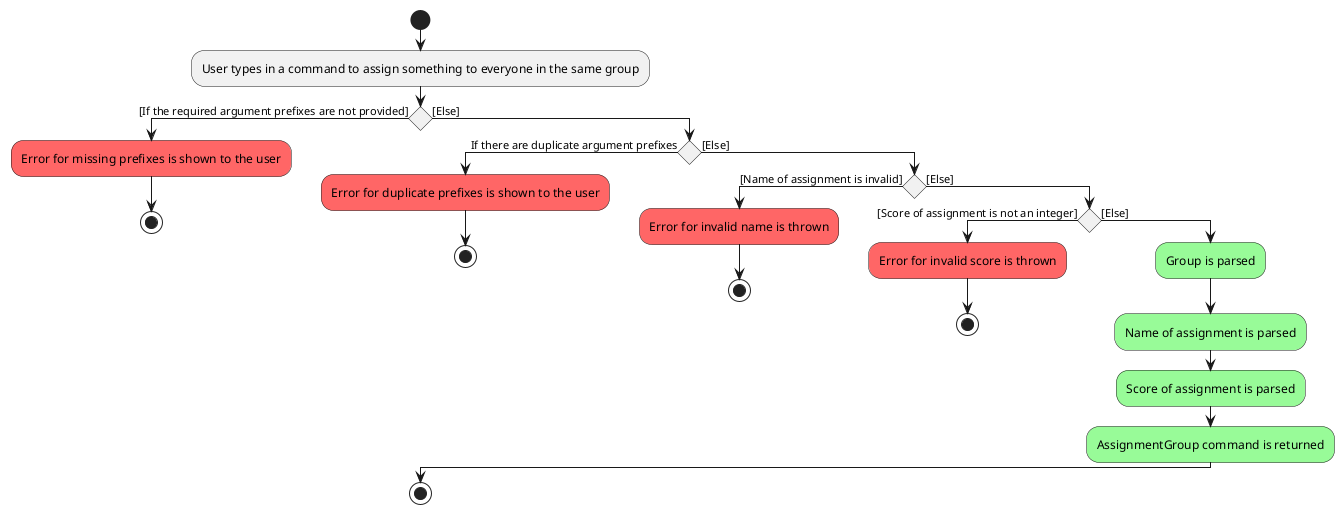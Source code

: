 @startuml
'https://plantuml.com/activity-diagram-beta

start
:User types in a command to assign something to everyone in the same group;

if () then ([If the required argument prefixes are not provided])
      #FF6666:Error for missing prefixes is shown to the user;
      stop
else ([Else])
    if () then (If there are duplicate argument prefixes)
        #FF6666:Error for duplicate prefixes is shown to the user;
        stop
    else ([Else])
        if () then ([Name of assignment is invalid])
            #FF6666:Error for invalid name is thrown;
            stop
        else ([Else])
            if () then ([Score of assignment is not an integer])
                #FF6666:Error for invalid score is thrown;
                stop
            else ([Else])
               #palegreen:Group is parsed;
               #palegreen:Name of assignment is parsed;
               #palegreen:Score of assignment is parsed;
               #palegreen:AssignmentGroup command is returned;
            endif
        endif
    endif
endif

stop
@enduml
